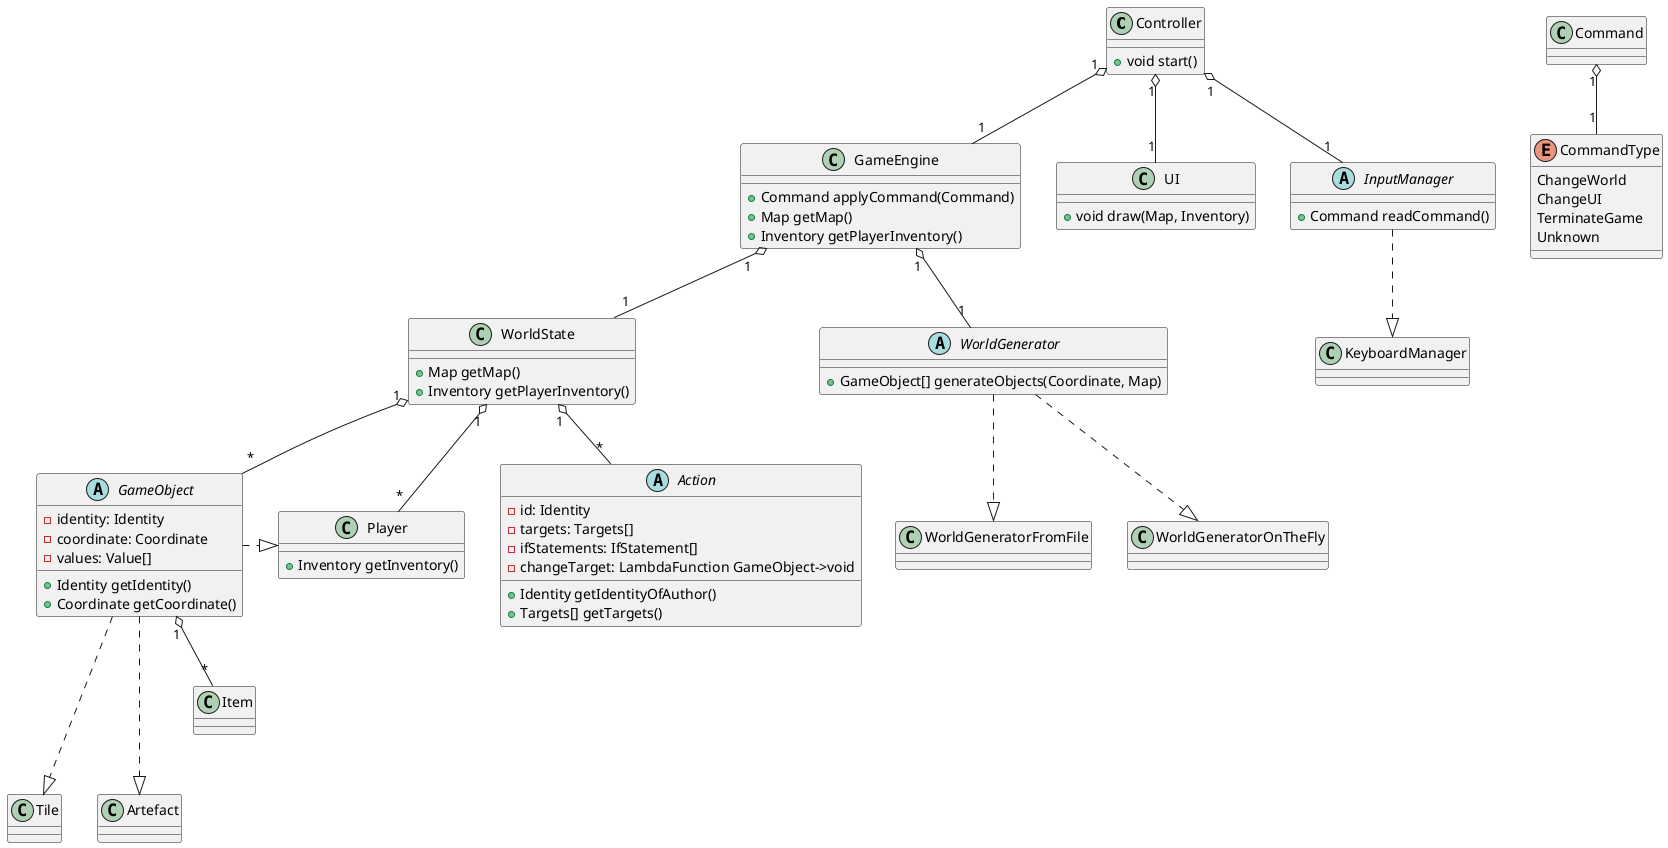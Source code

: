 @startuml
'https://plantuml.com/class-diagram

'The main class controlling game logic, UI and user input.
class Controller {
'Start game.
+ void start()
}

Controller "1" o-- "1" GameEngine
Controller "1" o-- "1" UI
Controller "1" o-- "1" InputManager

'INPUT SECTION:
abstract InputManager {
'This function waits for user input and returns Command.
+Command readCommand()
}

InputManager -.|> KeyboardManager

class Command {
}

Command "1" o-- "1" CommandType

enum CommandType {
ChangeWorld
ChangeUI
TerminateGame
Unknown
}

'UI SECTION:

class UI {
'Draws game, based on Map and Inventory information.
+void draw(Map, Inventory)
}

'WORLD LOGIC SECTION

class GameEngine {
'Takes Action from Controller and apply it to WorldState.
+ Command applyCommand(Command)
'Get Map, based on WorldState.
+ Map getMap()
'Get Inventory of Player, based on WorldState.
+ Inventory getPlayerInventory()
}

GameEngine "1" o-- "1" WorldState
GameEngine "1" o-- "1" WorldGenerator

abstract WorldGenerator {
'Return GameObjects on new Coordinate, using information from Map.
+ GameObject[] generateObjects(Coordinate, Map)
}

WorldGenerator -.|> WorldGeneratorFromFile
WorldGenerator -.|> WorldGeneratorOnTheFly

class WorldState {
'Return Map.
+ Map getMap()
'Return Inventory of Player.
+ Inventory getPlayerInventory()
}

WorldState "1" o-- "*" GameObject
WorldState "1" o-- "*" Player

'Object is something with Coordinate, Item[], Action[]
abstract class GameObject {
- identity: Identity
+ Identity getIdentity()
- coordinate: Coordinate
+ Coordinate getCoordinate()
- values: Value[]
}

'Player is self-explaining
class Player {
+Inventory getInventory()
}
'Tile is something like floor, each coordinate has to have one Tile
class Tile
'Artefact is something able to hold Item (like chest or just item).
'It is required because Item is not GameObject.
class Artefact

GameObject --.|> Tile
GameObject .|> Player
GameObject --.|> Artefact

'Item is self-explaining
class Item
'Action is attempt of GameObject to change the World (including itself)
abstract class Action {
- id: Identity
+ Identity getIdentityOfAuthor()
- targets: Targets[]
+ Targets[] getTargets()
- ifStatements: IfStatement[]
- changeTarget: LambdaFunction GameObject->void
}

GameObject "1" o-- "*" Item
WorldState "1" o-- "*" Action

@enduml